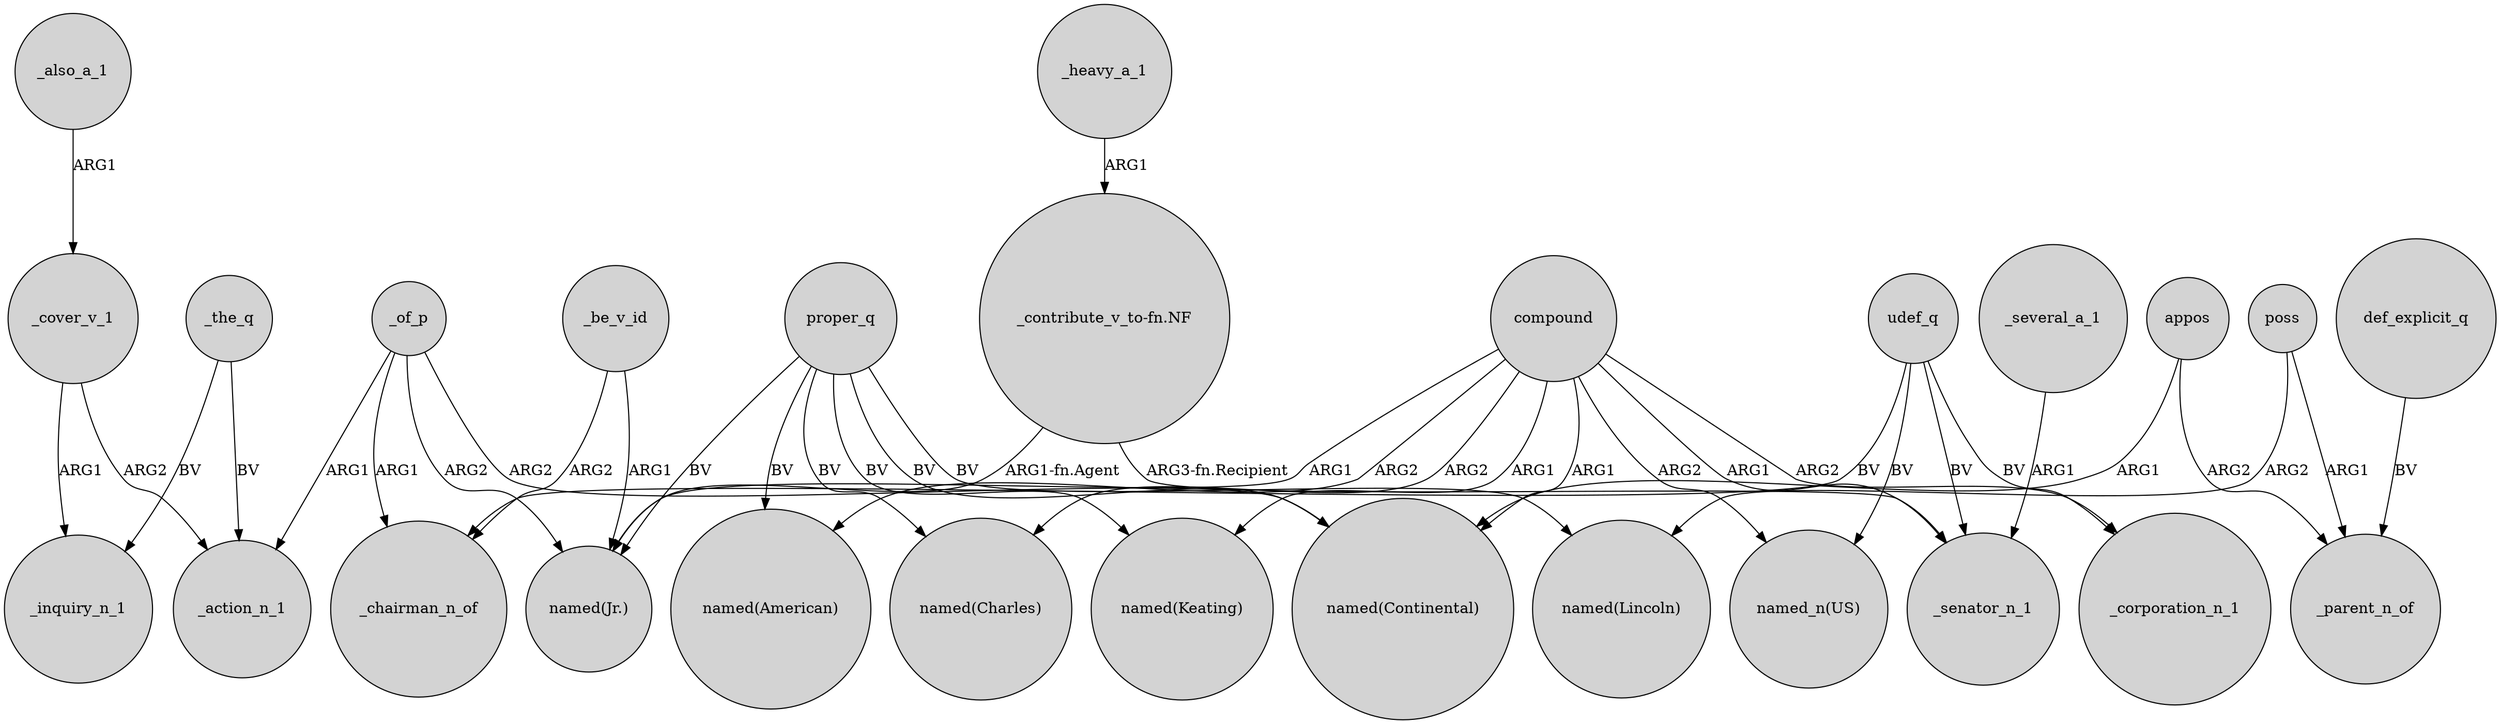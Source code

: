 digraph {
	node [shape=circle style=filled]
	"_contribute_v_to-fn.NF" -> "named(Jr.)" [label="ARG1-fn.Agent"]
	_of_p -> "named(Jr.)" [label=ARG2]
	_the_q -> _action_n_1 [label=BV]
	udef_q -> _senator_n_1 [label=BV]
	udef_q -> "named_n(US)" [label=BV]
	poss -> _parent_n_of [label=ARG1]
	_cover_v_1 -> _action_n_1 [label=ARG2]
	proper_q -> "named(American)" [label=BV]
	def_explicit_q -> _parent_n_of [label=BV]
	appos -> "named(Continental)" [label=ARG1]
	compound -> "named(Keating)" [label=ARG1]
	compound -> _corporation_n_1 [label=ARG2]
	_of_p -> _chairman_n_of [label=ARG1]
	_of_p -> _action_n_1 [label=ARG1]
	compound -> "named(Jr.)" [label=ARG1]
	compound -> "named(Continental)" [label=ARG1]
	poss -> "named(Lincoln)" [label=ARG2]
	_heavy_a_1 -> "_contribute_v_to-fn.NF" [label=ARG1]
	compound -> "named_n(US)" [label=ARG2]
	compound -> "named(American)" [label=ARG2]
	udef_q -> _chairman_n_of [label=BV]
	proper_q -> "named(Keating)" [label=BV]
	proper_q -> "named(Lincoln)" [label=BV]
	udef_q -> _corporation_n_1 [label=BV]
	_the_q -> _inquiry_n_1 [label=BV]
	proper_q -> "named(Jr.)" [label=BV]
	appos -> _parent_n_of [label=ARG2]
	_be_v_id -> _chairman_n_of [label=ARG2]
	"_contribute_v_to-fn.NF" -> _senator_n_1 [label="ARG3-fn.Recipient"]
	_also_a_1 -> _cover_v_1 [label=ARG1]
	proper_q -> "named(Continental)" [label=BV]
	proper_q -> "named(Charles)" [label=BV]
	_be_v_id -> "named(Jr.)" [label=ARG1]
	_cover_v_1 -> _inquiry_n_1 [label=ARG1]
	compound -> "named(Charles)" [label=ARG2]
	compound -> _senator_n_1 [label=ARG1]
	_of_p -> "named(Continental)" [label=ARG2]
	_several_a_1 -> _senator_n_1 [label=ARG1]
}
